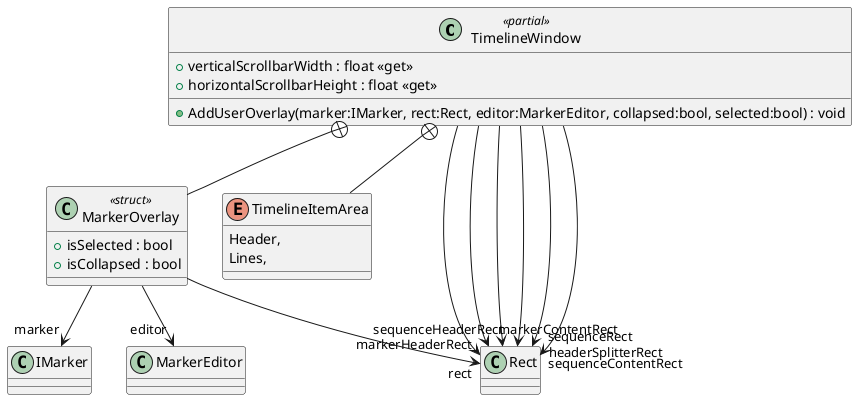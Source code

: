 @startuml
class TimelineWindow <<partial>> {
    + verticalScrollbarWidth : float <<get>>
    + horizontalScrollbarHeight : float <<get>>
    + AddUserOverlay(marker:IMarker, rect:Rect, editor:MarkerEditor, collapsed:bool, selected:bool) : void
}
class MarkerOverlay <<struct>> {
    + isSelected : bool
    + isCollapsed : bool
}
enum TimelineItemArea {
    Header,
    Lines,
}
TimelineWindow --> "markerHeaderRect" Rect
TimelineWindow --> "markerContentRect" Rect
TimelineWindow --> "sequenceRect" Rect
TimelineWindow --> "sequenceHeaderRect" Rect
TimelineWindow --> "headerSplitterRect" Rect
TimelineWindow --> "sequenceContentRect" Rect
TimelineWindow +-- MarkerOverlay
MarkerOverlay --> "marker" IMarker
MarkerOverlay --> "rect" Rect
MarkerOverlay --> "editor" MarkerEditor
TimelineWindow +-- TimelineItemArea
@enduml
